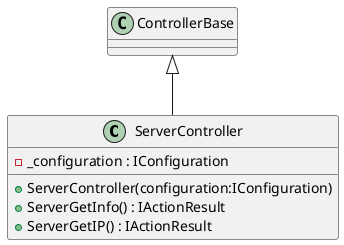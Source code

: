 @startuml
class ServerController {
    - _configuration : IConfiguration
    + ServerController(configuration:IConfiguration)
    + ServerGetInfo() : IActionResult
    + ServerGetIP() : IActionResult
}
ControllerBase <|-- ServerController
@enduml
